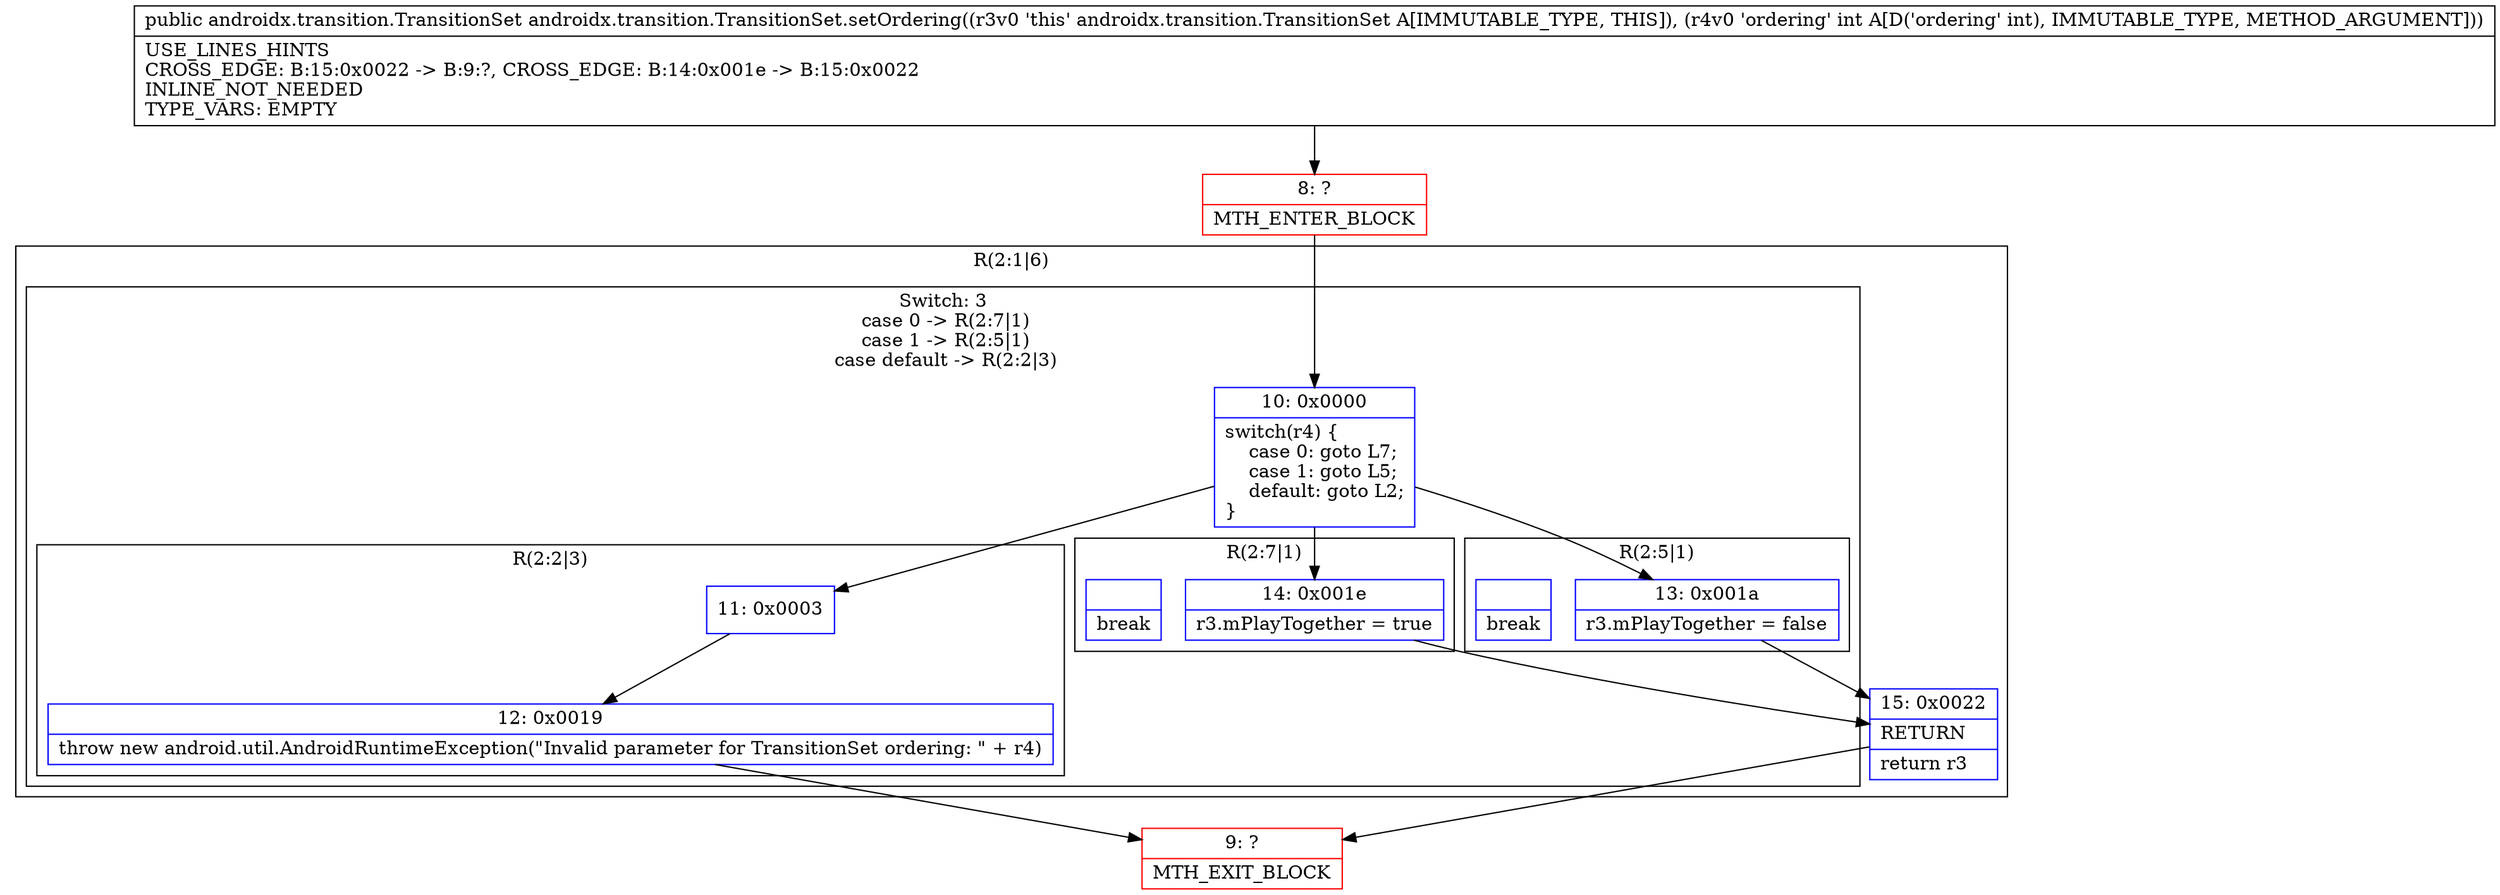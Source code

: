 digraph "CFG forandroidx.transition.TransitionSet.setOrdering(I)Landroidx\/transition\/TransitionSet;" {
subgraph cluster_Region_2146182026 {
label = "R(2:1|6)";
node [shape=record,color=blue];
subgraph cluster_SwitchRegion_681990008 {
label = "Switch: 3
 case 0 -> R(2:7|1)
 case 1 -> R(2:5|1)
 case default -> R(2:2|3)";
node [shape=record,color=blue];
Node_10 [shape=record,label="{10\:\ 0x0000|switch(r4) \{\l    case 0: goto L7;\l    case 1: goto L5;\l    default: goto L2;\l\}\l}"];
subgraph cluster_Region_765644752 {
label = "R(2:7|1)";
node [shape=record,color=blue];
Node_14 [shape=record,label="{14\:\ 0x001e|r3.mPlayTogether = true\l}"];
Node_InsnContainer_1641448293 [shape=record,label="{|break\l}"];
}
subgraph cluster_Region_2134383782 {
label = "R(2:5|1)";
node [shape=record,color=blue];
Node_13 [shape=record,label="{13\:\ 0x001a|r3.mPlayTogether = false\l}"];
Node_InsnContainer_1707051438 [shape=record,label="{|break\l}"];
}
subgraph cluster_Region_1591219846 {
label = "R(2:2|3)";
node [shape=record,color=blue];
Node_11 [shape=record,label="{11\:\ 0x0003}"];
Node_12 [shape=record,label="{12\:\ 0x0019|throw new android.util.AndroidRuntimeException(\"Invalid parameter for TransitionSet ordering: \" + r4)\l}"];
}
}
Node_15 [shape=record,label="{15\:\ 0x0022|RETURN\l|return r3\l}"];
}
Node_8 [shape=record,color=red,label="{8\:\ ?|MTH_ENTER_BLOCK\l}"];
Node_9 [shape=record,color=red,label="{9\:\ ?|MTH_EXIT_BLOCK\l}"];
MethodNode[shape=record,label="{public androidx.transition.TransitionSet androidx.transition.TransitionSet.setOrdering((r3v0 'this' androidx.transition.TransitionSet A[IMMUTABLE_TYPE, THIS]), (r4v0 'ordering' int A[D('ordering' int), IMMUTABLE_TYPE, METHOD_ARGUMENT]))  | USE_LINES_HINTS\lCROSS_EDGE: B:15:0x0022 \-\> B:9:?, CROSS_EDGE: B:14:0x001e \-\> B:15:0x0022\lINLINE_NOT_NEEDED\lTYPE_VARS: EMPTY\l}"];
MethodNode -> Node_8;Node_10 -> Node_11;
Node_10 -> Node_13;
Node_10 -> Node_14;
Node_14 -> Node_15;
Node_13 -> Node_15;
Node_11 -> Node_12;
Node_12 -> Node_9;
Node_15 -> Node_9;
Node_8 -> Node_10;
}


